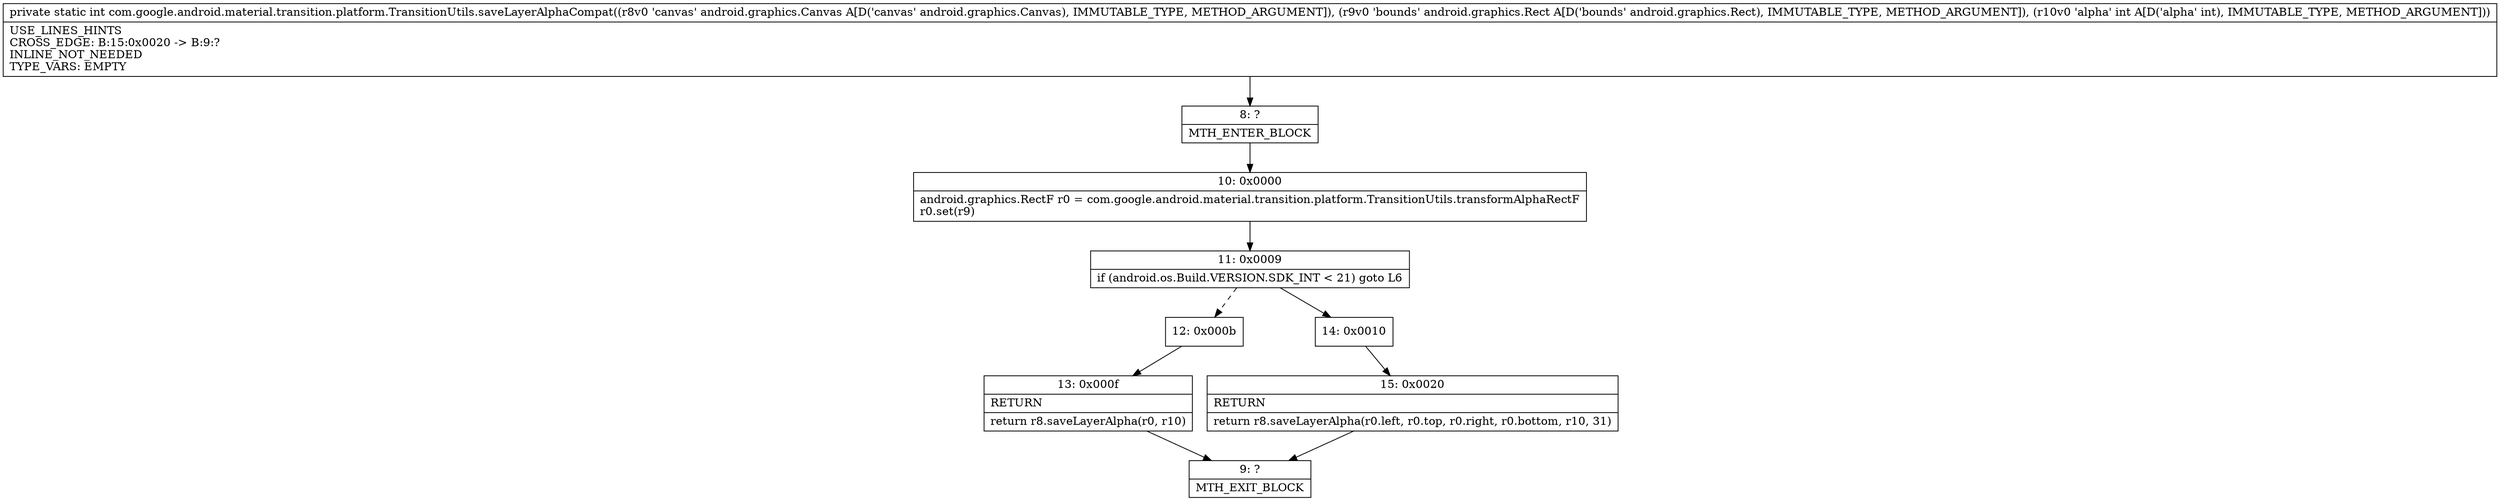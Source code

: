 digraph "CFG forcom.google.android.material.transition.platform.TransitionUtils.saveLayerAlphaCompat(Landroid\/graphics\/Canvas;Landroid\/graphics\/Rect;I)I" {
Node_8 [shape=record,label="{8\:\ ?|MTH_ENTER_BLOCK\l}"];
Node_10 [shape=record,label="{10\:\ 0x0000|android.graphics.RectF r0 = com.google.android.material.transition.platform.TransitionUtils.transformAlphaRectF\lr0.set(r9)\l}"];
Node_11 [shape=record,label="{11\:\ 0x0009|if (android.os.Build.VERSION.SDK_INT \< 21) goto L6\l}"];
Node_12 [shape=record,label="{12\:\ 0x000b}"];
Node_13 [shape=record,label="{13\:\ 0x000f|RETURN\l|return r8.saveLayerAlpha(r0, r10)\l}"];
Node_9 [shape=record,label="{9\:\ ?|MTH_EXIT_BLOCK\l}"];
Node_14 [shape=record,label="{14\:\ 0x0010}"];
Node_15 [shape=record,label="{15\:\ 0x0020|RETURN\l|return r8.saveLayerAlpha(r0.left, r0.top, r0.right, r0.bottom, r10, 31)\l}"];
MethodNode[shape=record,label="{private static int com.google.android.material.transition.platform.TransitionUtils.saveLayerAlphaCompat((r8v0 'canvas' android.graphics.Canvas A[D('canvas' android.graphics.Canvas), IMMUTABLE_TYPE, METHOD_ARGUMENT]), (r9v0 'bounds' android.graphics.Rect A[D('bounds' android.graphics.Rect), IMMUTABLE_TYPE, METHOD_ARGUMENT]), (r10v0 'alpha' int A[D('alpha' int), IMMUTABLE_TYPE, METHOD_ARGUMENT]))  | USE_LINES_HINTS\lCROSS_EDGE: B:15:0x0020 \-\> B:9:?\lINLINE_NOT_NEEDED\lTYPE_VARS: EMPTY\l}"];
MethodNode -> Node_8;Node_8 -> Node_10;
Node_10 -> Node_11;
Node_11 -> Node_12[style=dashed];
Node_11 -> Node_14;
Node_12 -> Node_13;
Node_13 -> Node_9;
Node_14 -> Node_15;
Node_15 -> Node_9;
}

